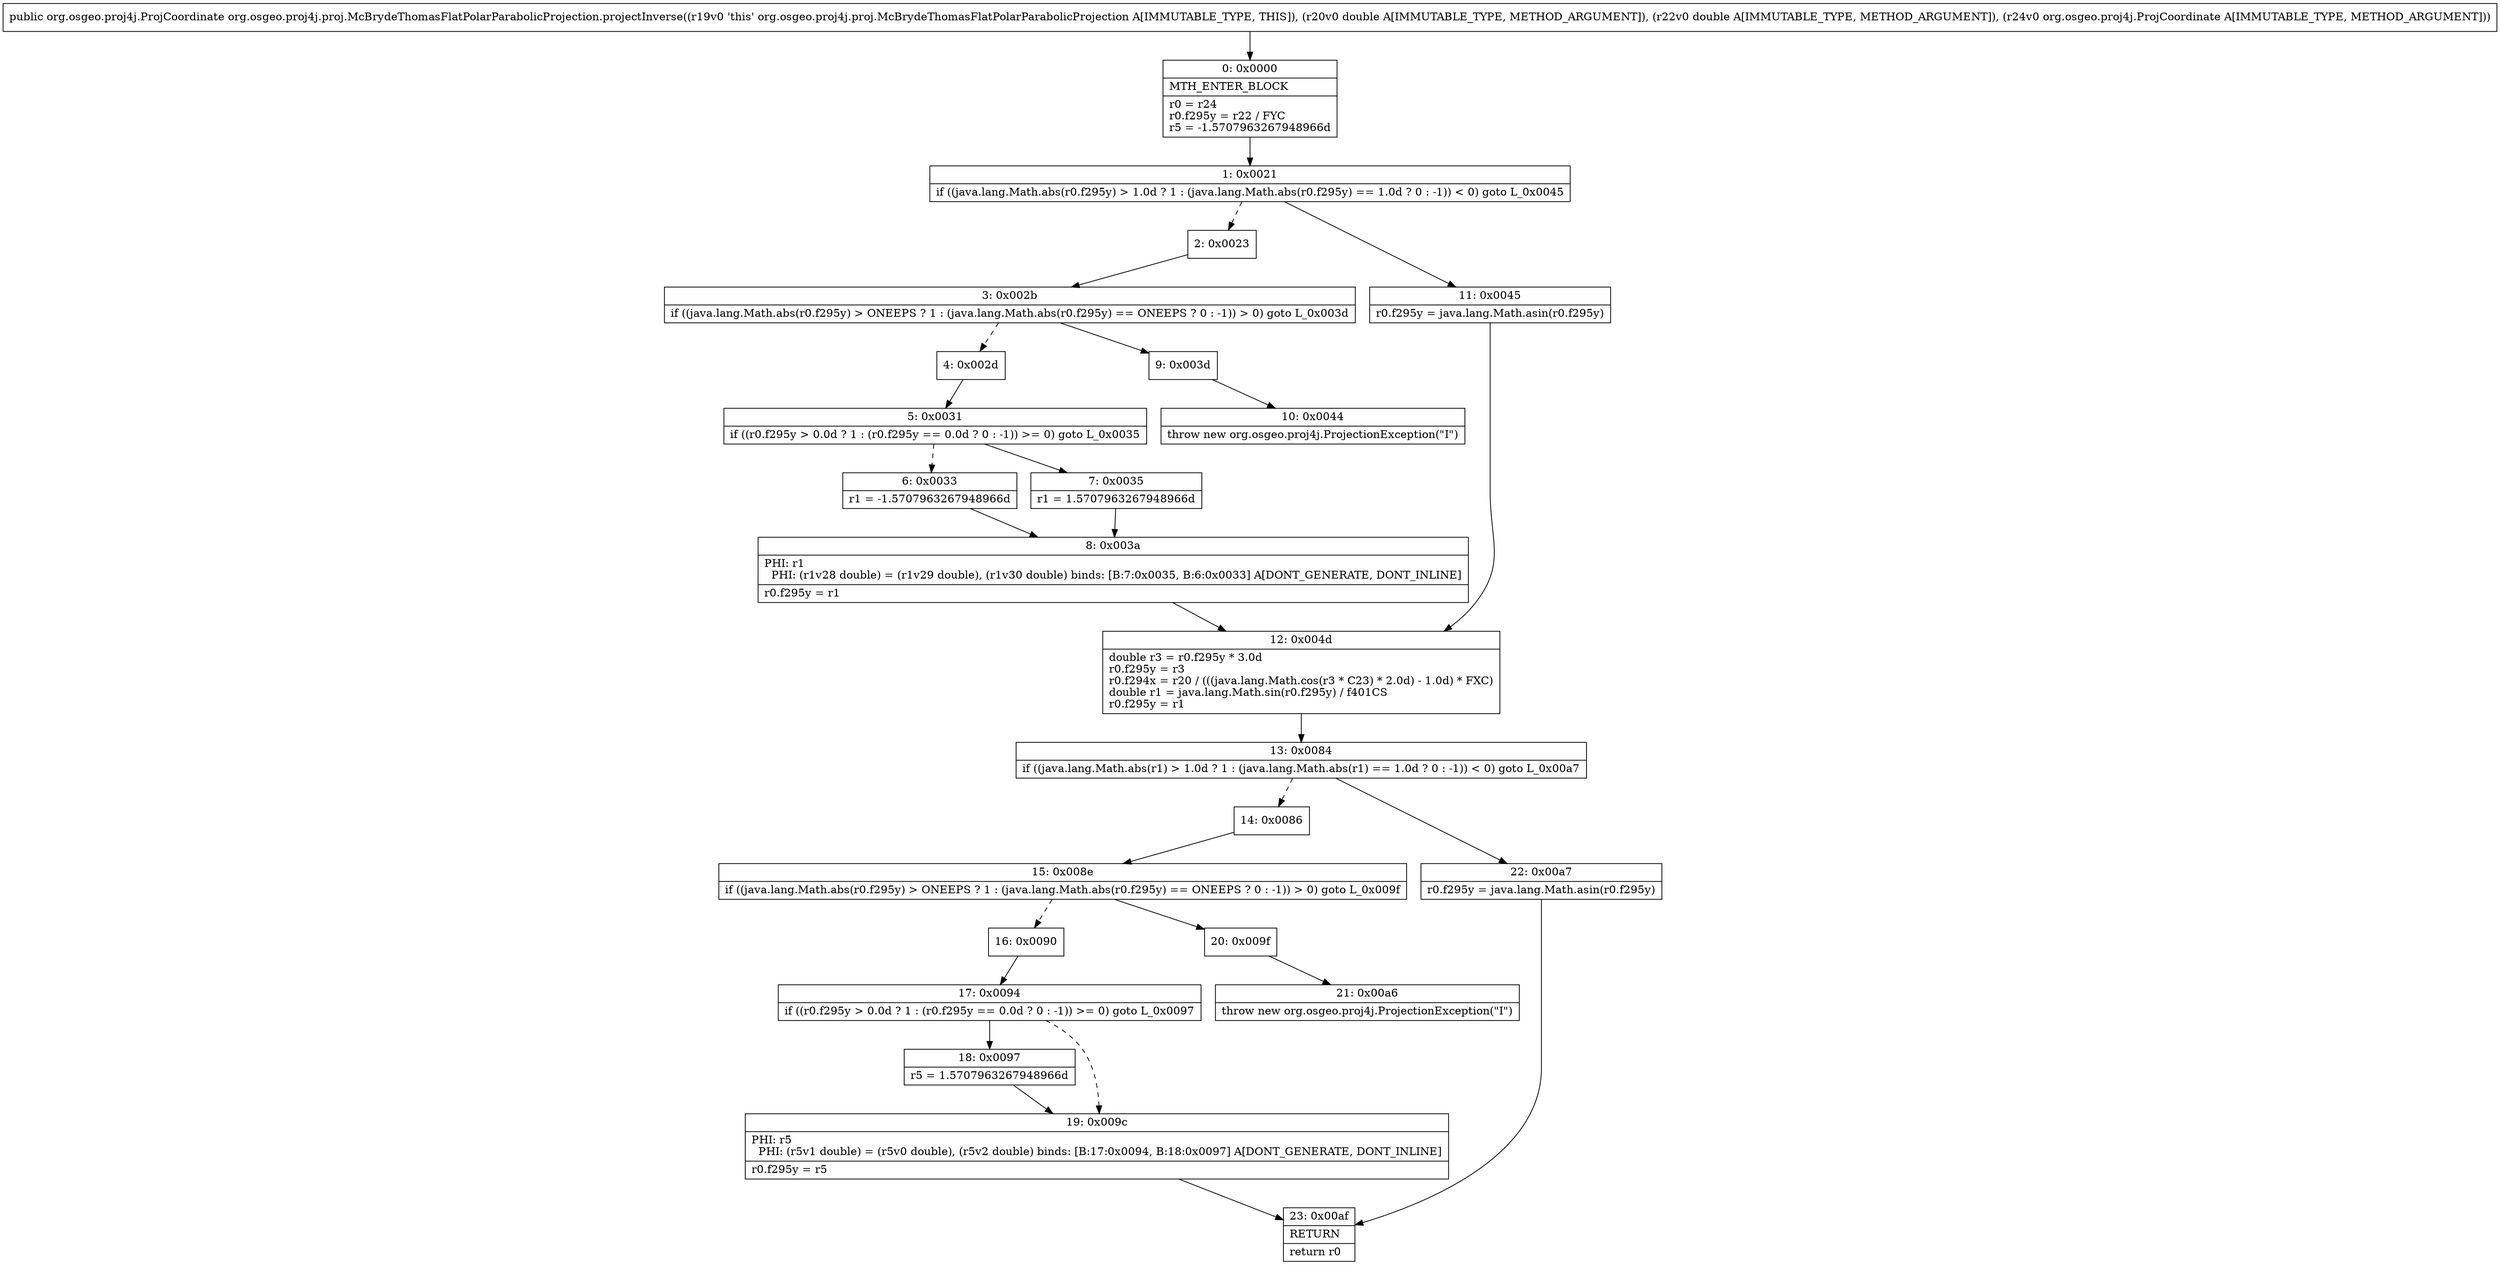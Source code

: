 digraph "CFG fororg.osgeo.proj4j.proj.McBrydeThomasFlatPolarParabolicProjection.projectInverse(DDLorg\/osgeo\/proj4j\/ProjCoordinate;)Lorg\/osgeo\/proj4j\/ProjCoordinate;" {
Node_0 [shape=record,label="{0\:\ 0x0000|MTH_ENTER_BLOCK\l|r0 = r24\lr0.f295y = r22 \/ FYC\lr5 = \-1.5707963267948966d\l}"];
Node_1 [shape=record,label="{1\:\ 0x0021|if ((java.lang.Math.abs(r0.f295y) \> 1.0d ? 1 : (java.lang.Math.abs(r0.f295y) == 1.0d ? 0 : \-1)) \< 0) goto L_0x0045\l}"];
Node_2 [shape=record,label="{2\:\ 0x0023}"];
Node_3 [shape=record,label="{3\:\ 0x002b|if ((java.lang.Math.abs(r0.f295y) \> ONEEPS ? 1 : (java.lang.Math.abs(r0.f295y) == ONEEPS ? 0 : \-1)) \> 0) goto L_0x003d\l}"];
Node_4 [shape=record,label="{4\:\ 0x002d}"];
Node_5 [shape=record,label="{5\:\ 0x0031|if ((r0.f295y \> 0.0d ? 1 : (r0.f295y == 0.0d ? 0 : \-1)) \>= 0) goto L_0x0035\l}"];
Node_6 [shape=record,label="{6\:\ 0x0033|r1 = \-1.5707963267948966d\l}"];
Node_7 [shape=record,label="{7\:\ 0x0035|r1 = 1.5707963267948966d\l}"];
Node_8 [shape=record,label="{8\:\ 0x003a|PHI: r1 \l  PHI: (r1v28 double) = (r1v29 double), (r1v30 double) binds: [B:7:0x0035, B:6:0x0033] A[DONT_GENERATE, DONT_INLINE]\l|r0.f295y = r1\l}"];
Node_9 [shape=record,label="{9\:\ 0x003d}"];
Node_10 [shape=record,label="{10\:\ 0x0044|throw new org.osgeo.proj4j.ProjectionException(\"I\")\l}"];
Node_11 [shape=record,label="{11\:\ 0x0045|r0.f295y = java.lang.Math.asin(r0.f295y)\l}"];
Node_12 [shape=record,label="{12\:\ 0x004d|double r3 = r0.f295y * 3.0d\lr0.f295y = r3\lr0.f294x = r20 \/ (((java.lang.Math.cos(r3 * C23) * 2.0d) \- 1.0d) * FXC)\ldouble r1 = java.lang.Math.sin(r0.f295y) \/ f401CS\lr0.f295y = r1\l}"];
Node_13 [shape=record,label="{13\:\ 0x0084|if ((java.lang.Math.abs(r1) \> 1.0d ? 1 : (java.lang.Math.abs(r1) == 1.0d ? 0 : \-1)) \< 0) goto L_0x00a7\l}"];
Node_14 [shape=record,label="{14\:\ 0x0086}"];
Node_15 [shape=record,label="{15\:\ 0x008e|if ((java.lang.Math.abs(r0.f295y) \> ONEEPS ? 1 : (java.lang.Math.abs(r0.f295y) == ONEEPS ? 0 : \-1)) \> 0) goto L_0x009f\l}"];
Node_16 [shape=record,label="{16\:\ 0x0090}"];
Node_17 [shape=record,label="{17\:\ 0x0094|if ((r0.f295y \> 0.0d ? 1 : (r0.f295y == 0.0d ? 0 : \-1)) \>= 0) goto L_0x0097\l}"];
Node_18 [shape=record,label="{18\:\ 0x0097|r5 = 1.5707963267948966d\l}"];
Node_19 [shape=record,label="{19\:\ 0x009c|PHI: r5 \l  PHI: (r5v1 double) = (r5v0 double), (r5v2 double) binds: [B:17:0x0094, B:18:0x0097] A[DONT_GENERATE, DONT_INLINE]\l|r0.f295y = r5\l}"];
Node_20 [shape=record,label="{20\:\ 0x009f}"];
Node_21 [shape=record,label="{21\:\ 0x00a6|throw new org.osgeo.proj4j.ProjectionException(\"I\")\l}"];
Node_22 [shape=record,label="{22\:\ 0x00a7|r0.f295y = java.lang.Math.asin(r0.f295y)\l}"];
Node_23 [shape=record,label="{23\:\ 0x00af|RETURN\l|return r0\l}"];
MethodNode[shape=record,label="{public org.osgeo.proj4j.ProjCoordinate org.osgeo.proj4j.proj.McBrydeThomasFlatPolarParabolicProjection.projectInverse((r19v0 'this' org.osgeo.proj4j.proj.McBrydeThomasFlatPolarParabolicProjection A[IMMUTABLE_TYPE, THIS]), (r20v0 double A[IMMUTABLE_TYPE, METHOD_ARGUMENT]), (r22v0 double A[IMMUTABLE_TYPE, METHOD_ARGUMENT]), (r24v0 org.osgeo.proj4j.ProjCoordinate A[IMMUTABLE_TYPE, METHOD_ARGUMENT])) }"];
MethodNode -> Node_0;
Node_0 -> Node_1;
Node_1 -> Node_2[style=dashed];
Node_1 -> Node_11;
Node_2 -> Node_3;
Node_3 -> Node_4[style=dashed];
Node_3 -> Node_9;
Node_4 -> Node_5;
Node_5 -> Node_6[style=dashed];
Node_5 -> Node_7;
Node_6 -> Node_8;
Node_7 -> Node_8;
Node_8 -> Node_12;
Node_9 -> Node_10;
Node_11 -> Node_12;
Node_12 -> Node_13;
Node_13 -> Node_14[style=dashed];
Node_13 -> Node_22;
Node_14 -> Node_15;
Node_15 -> Node_16[style=dashed];
Node_15 -> Node_20;
Node_16 -> Node_17;
Node_17 -> Node_18;
Node_17 -> Node_19[style=dashed];
Node_18 -> Node_19;
Node_19 -> Node_23;
Node_20 -> Node_21;
Node_22 -> Node_23;
}

